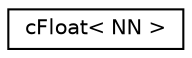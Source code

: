digraph "Graphical Class Hierarchy"
{
  edge [fontname="Helvetica",fontsize="10",labelfontname="Helvetica",labelfontsize="10"];
  node [fontname="Helvetica",fontsize="10",shape=record];
  rankdir="LR";
  Node1 [label="cFloat\< NN \>",height=0.2,width=0.4,color="black", fillcolor="white", style="filled",URL="$classc_float.html"];
}

